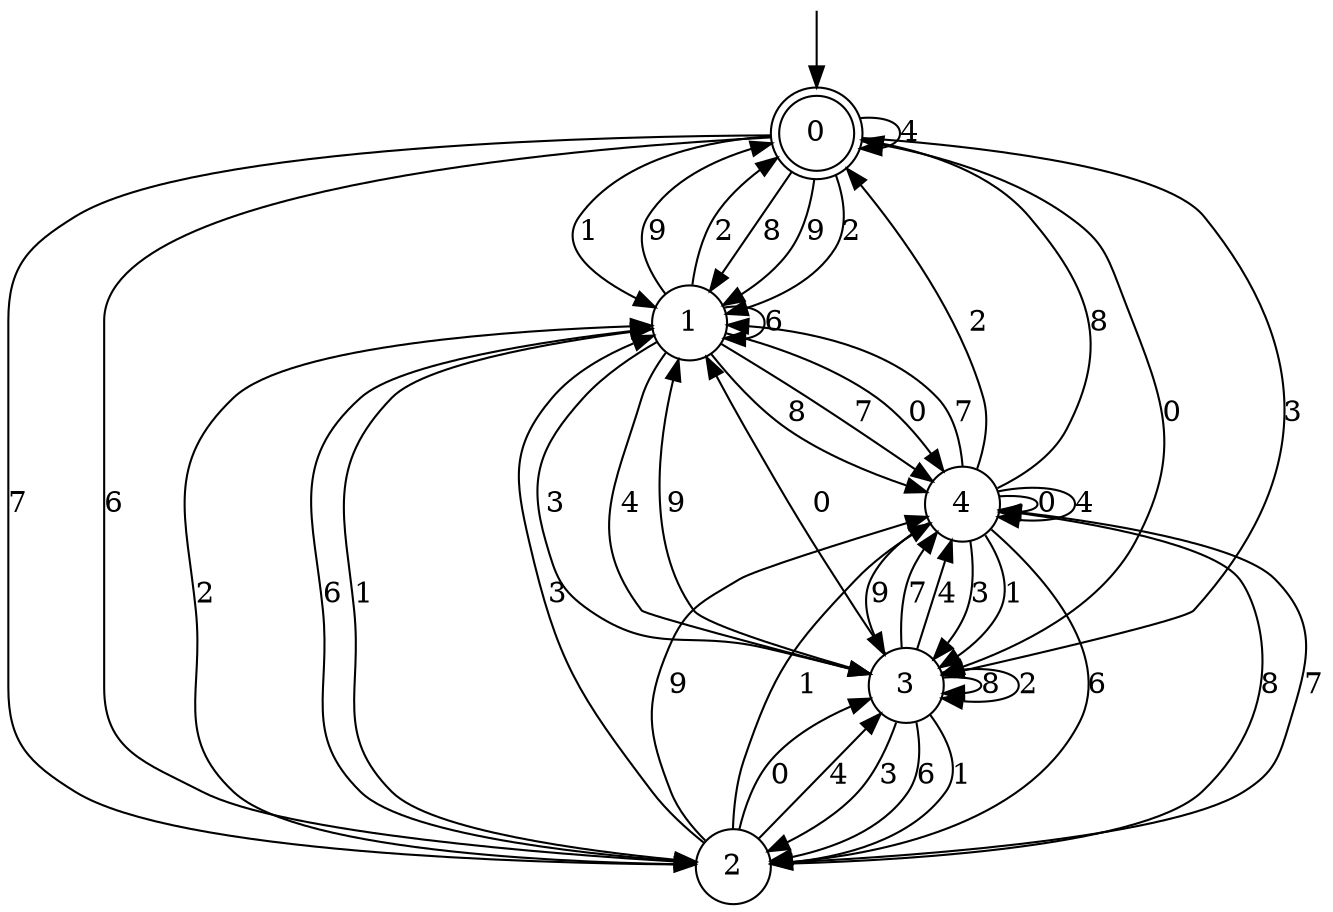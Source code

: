digraph g {

	s0 [shape="doublecircle" label="0"];
	s1 [shape="circle" label="1"];
	s2 [shape="circle" label="2"];
	s3 [shape="circle" label="3"];
	s4 [shape="circle" label="4"];
	s0 -> s1 [label="8"];
	s0 -> s2 [label="7"];
	s0 -> s3 [label="3"];
	s0 -> s1 [label="9"];
	s0 -> s3 [label="0"];
	s0 -> s0 [label="4"];
	s0 -> s1 [label="2"];
	s0 -> s2 [label="6"];
	s0 -> s1 [label="1"];
	s1 -> s4 [label="8"];
	s1 -> s4 [label="7"];
	s1 -> s3 [label="3"];
	s1 -> s0 [label="9"];
	s1 -> s4 [label="0"];
	s1 -> s3 [label="4"];
	s1 -> s0 [label="2"];
	s1 -> s1 [label="6"];
	s1 -> s2 [label="1"];
	s2 -> s4 [label="8"];
	s2 -> s4 [label="7"];
	s2 -> s1 [label="3"];
	s2 -> s4 [label="9"];
	s2 -> s3 [label="0"];
	s2 -> s3 [label="4"];
	s2 -> s1 [label="2"];
	s2 -> s1 [label="6"];
	s2 -> s4 [label="1"];
	s3 -> s3 [label="8"];
	s3 -> s4 [label="7"];
	s3 -> s2 [label="3"];
	s3 -> s1 [label="9"];
	s3 -> s1 [label="0"];
	s3 -> s4 [label="4"];
	s3 -> s3 [label="2"];
	s3 -> s2 [label="6"];
	s3 -> s2 [label="1"];
	s4 -> s0 [label="8"];
	s4 -> s1 [label="7"];
	s4 -> s3 [label="3"];
	s4 -> s3 [label="9"];
	s4 -> s4 [label="0"];
	s4 -> s4 [label="4"];
	s4 -> s0 [label="2"];
	s4 -> s2 [label="6"];
	s4 -> s3 [label="1"];

__start0 [label="" shape="none" width="0" height="0"];
__start0 -> s0;

}
